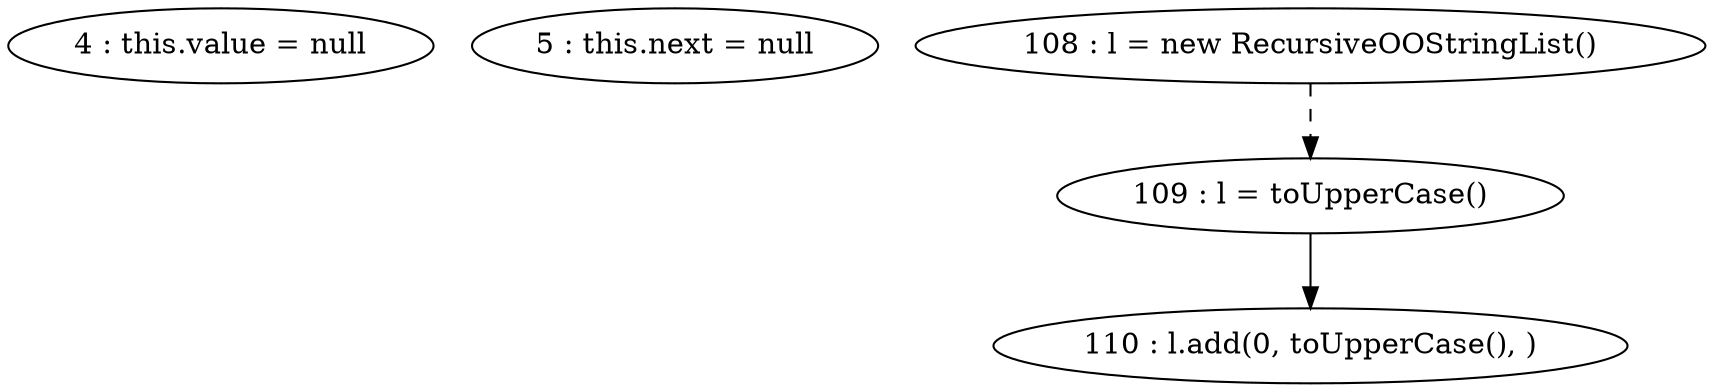 digraph G {
"4 : this.value = null"
"5 : this.next = null"
"108 : l = new RecursiveOOStringList()"
"108 : l = new RecursiveOOStringList()" -> "109 : l = toUpperCase()" [style=dashed]
"109 : l = toUpperCase()"
"109 : l = toUpperCase()" -> "110 : l.add(0, toUpperCase(), )"
"110 : l.add(0, toUpperCase(), )"
}